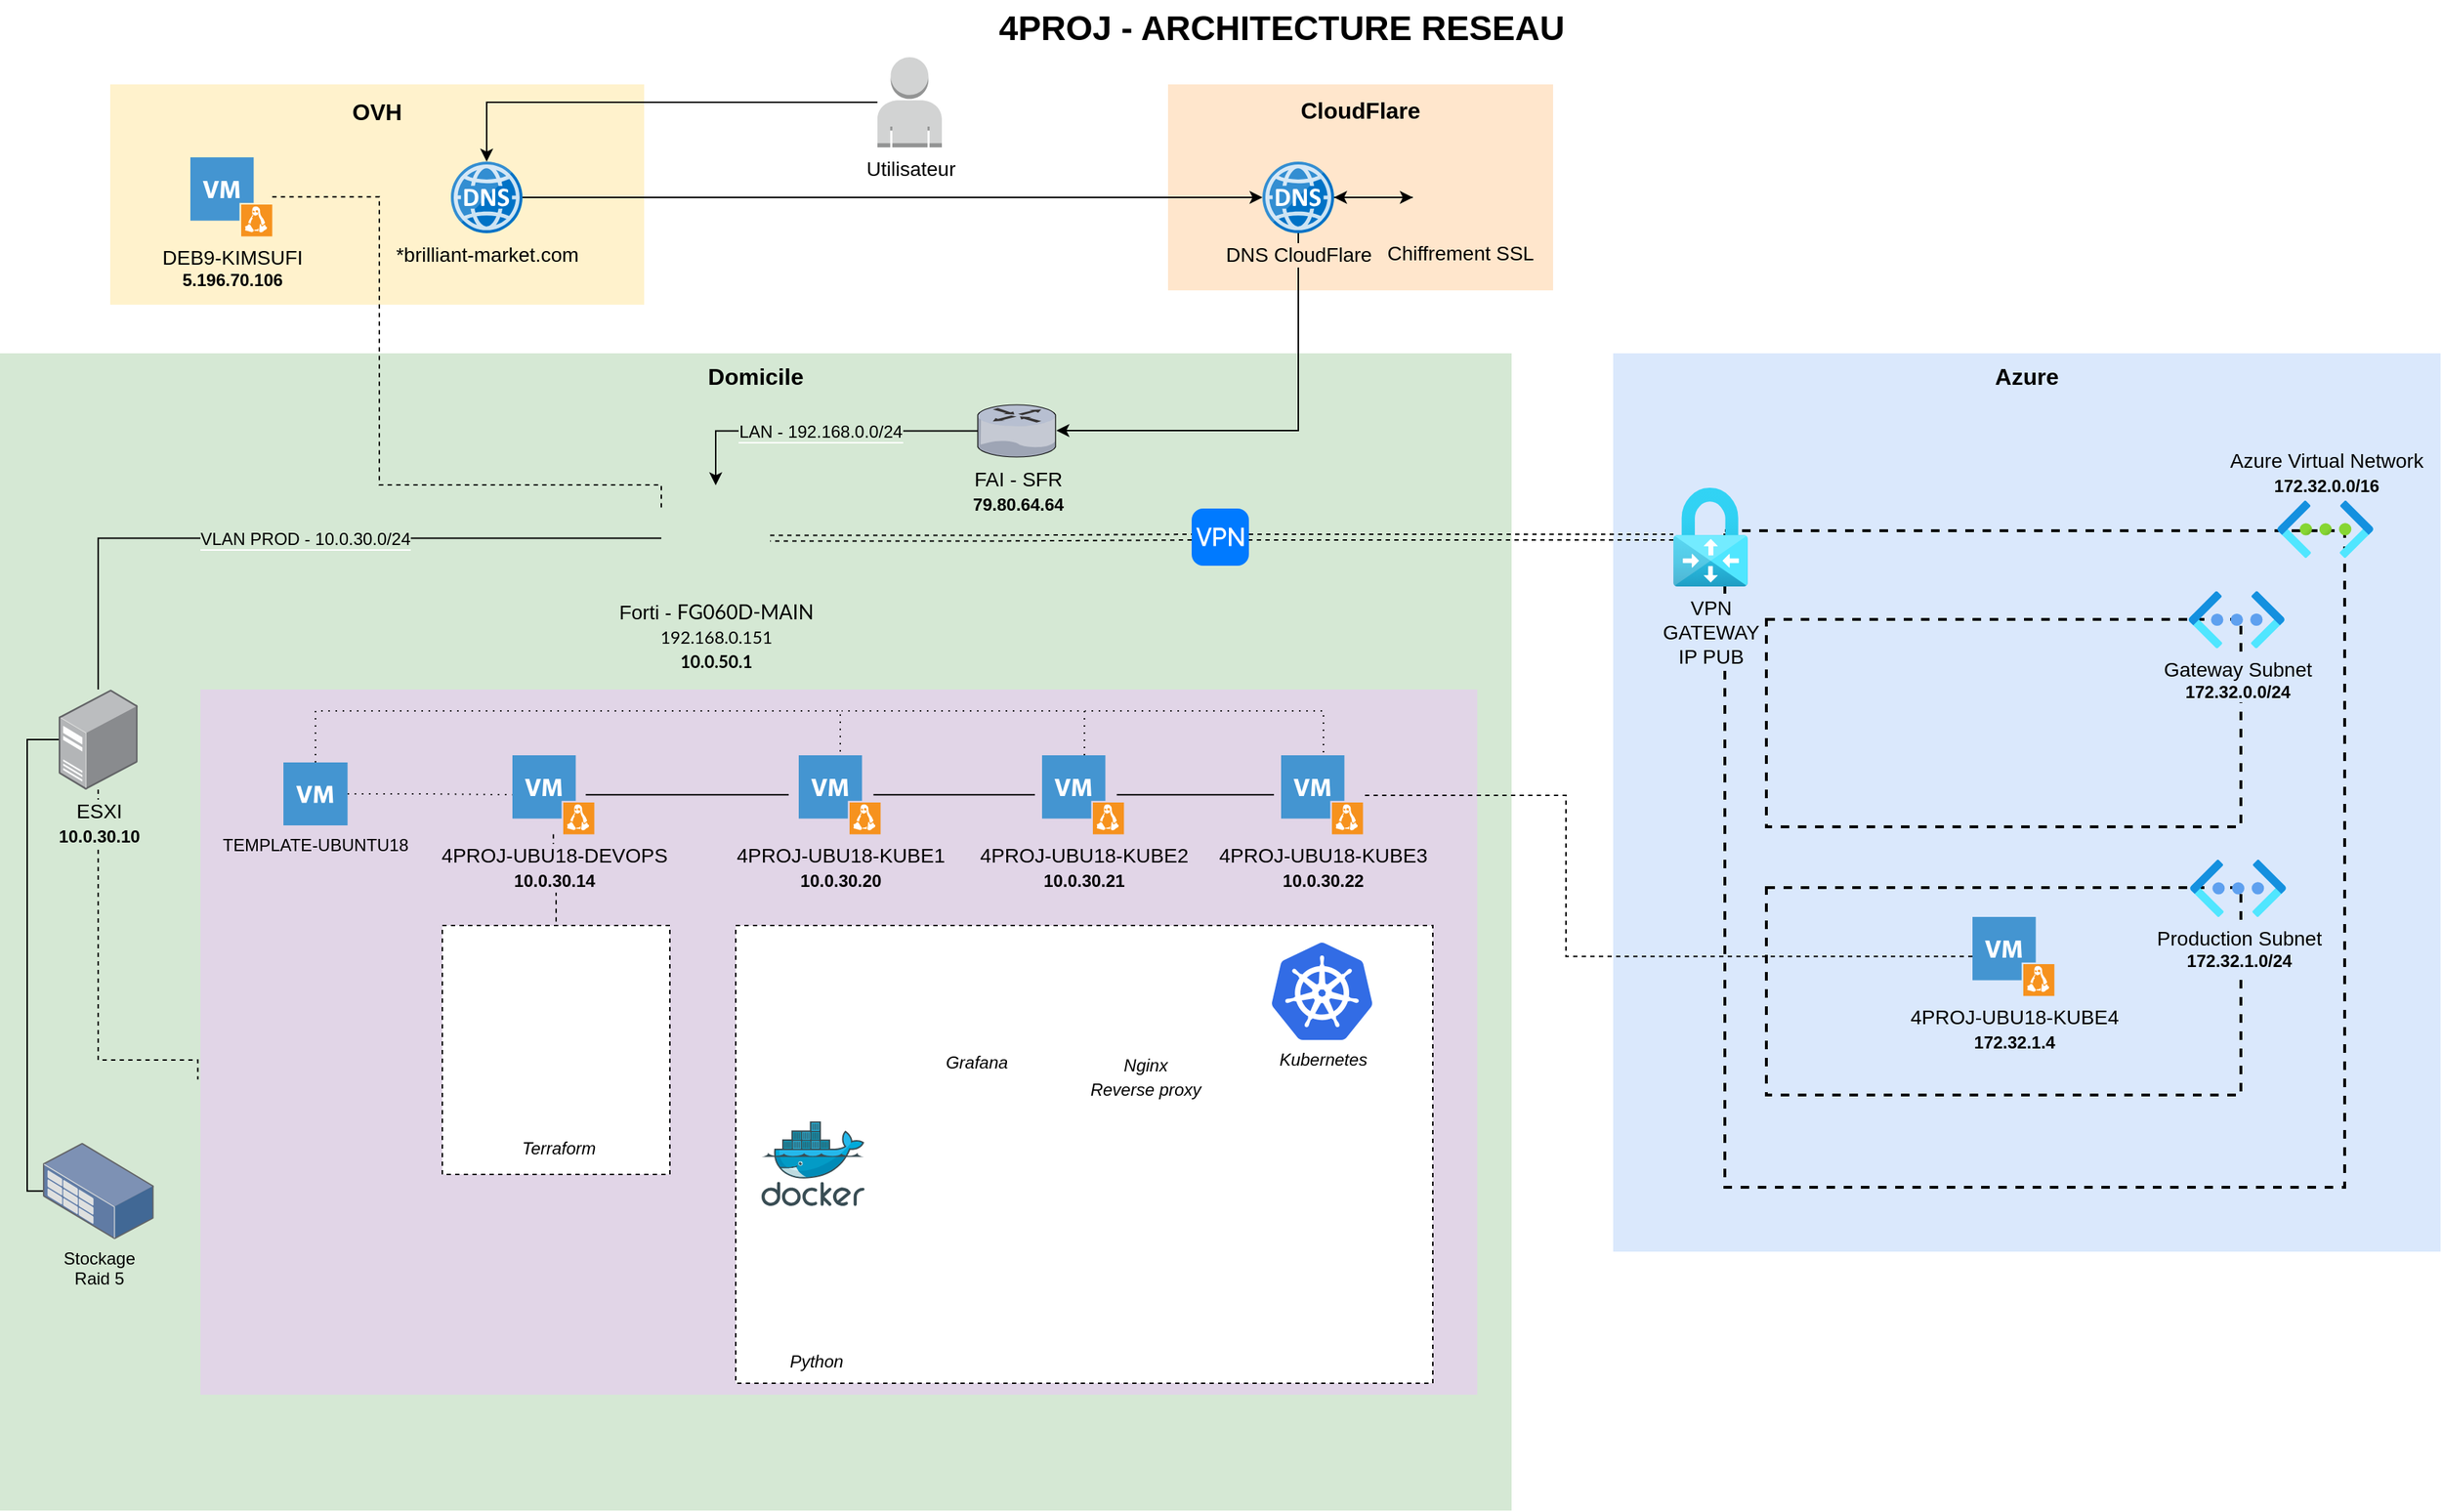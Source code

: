 <mxfile version="14.8.0" type="device"><diagram name="Page-1" id="e3a06f82-3646-2815-327d-82caf3d4e204"><mxGraphModel dx="1422" dy="794" grid="0" gridSize="10" guides="1" tooltips="1" connect="1" arrows="1" fold="1" page="1" pageScale="1.5" pageWidth="1169" pageHeight="826" background="none" math="0" shadow="0"><root><mxCell id="0" style=";html=1;"/><mxCell id="1" style=";html=1;" parent="0"/><mxCell id="6a7d8f32e03d9370-62" value="4PROJ - ARCHITECTURE RESEAU" style="text;strokeColor=none;fillColor=none;html=1;fontSize=24;fontStyle=1;verticalAlign=middle;align=center;" parent="1" vertex="1"><mxGeometry x="499" y="23" width="861" height="40" as="geometry"/></mxCell><mxCell id="nfA1VdVx0ZRQZR4WMcVG-1" value="&lt;b&gt;Azure&lt;/b&gt;" style="whiteSpace=wrap;html=1;fillColor=#dae8fc;verticalAlign=top;strokeColor=none;fontSize=16;" parent="1" vertex="1"><mxGeometry x="1162" y="270" width="578" height="628" as="geometry"/></mxCell><mxCell id="nfA1VdVx0ZRQZR4WMcVG-2" value="&lt;p style=&quot;line-height: 120% ; font-size: 16px&quot;&gt;&lt;b style=&quot;line-height: 70%&quot;&gt;Domicile&lt;/b&gt;&lt;/p&gt;" style="whiteSpace=wrap;html=1;fillColor=#d5e8d4;horizontal=1;verticalAlign=top;strokeColor=none;fontSize=16;labelPosition=center;verticalLabelPosition=middle;align=center;spacingTop=-16;" parent="1" vertex="1"><mxGeometry x="35" y="270" width="1056" height="809" as="geometry"/></mxCell><mxCell id="nfA1VdVx0ZRQZR4WMcVG-3" value="&lt;p style=&quot;line-height: 120% ; font-size: 16px&quot;&gt;&lt;b&gt;OVH&lt;/b&gt;&lt;/p&gt;" style="whiteSpace=wrap;html=1;horizontal=1;verticalAlign=top;fillColor=#fff2cc;strokeColor=none;fontSize=16;spacingTop=-13;" parent="1" vertex="1"><mxGeometry x="112" y="82" width="373" height="154" as="geometry"/></mxCell><mxCell id="nfA1VdVx0ZRQZR4WMcVG-4" value="&lt;p style=&quot;line-height: 120% ; font-size: 16px&quot;&gt;&lt;b&gt;CloudFlare&lt;/b&gt;&lt;/p&gt;" style="whiteSpace=wrap;html=1;horizontal=1;verticalAlign=top;fillColor=#ffe6cc;strokeColor=none;fontSize=16;spacingTop=-14;" parent="1" vertex="1"><mxGeometry x="851" y="82" width="269" height="144" as="geometry"/></mxCell><mxCell id="nfA1VdVx0ZRQZR4WMcVG-12" style="edgeStyle=orthogonalEdgeStyle;rounded=0;orthogonalLoop=1;jettySize=auto;html=1;fontSize=14;" parent="1" source="nfA1VdVx0ZRQZR4WMcVG-6" target="nfA1VdVx0ZRQZR4WMcVG-10" edge="1"><mxGeometry relative="1" as="geometry"/></mxCell><mxCell id="nfA1VdVx0ZRQZR4WMcVG-6" value="*brilliant-market.com" style="aspect=fixed;html=1;points=[];align=center;image;fontSize=14;image=img/lib/mscae/DNS.svg;fillColor=#ffffff;labelBackgroundColor=none;" parent="1" vertex="1"><mxGeometry x="350" y="136" width="50" height="50" as="geometry"/></mxCell><mxCell id="nfA1VdVx0ZRQZR4WMcVG-13" style="edgeStyle=orthogonalEdgeStyle;rounded=0;orthogonalLoop=1;jettySize=auto;html=1;entryX=0;entryY=0.5;entryDx=0;entryDy=0;fontSize=14;" parent="1" source="nfA1VdVx0ZRQZR4WMcVG-10" target="nfA1VdVx0ZRQZR4WMcVG-11" edge="1"><mxGeometry relative="1" as="geometry"/></mxCell><mxCell id="nfA1VdVx0ZRQZR4WMcVG-30" style="edgeStyle=orthogonalEdgeStyle;rounded=0;orthogonalLoop=1;jettySize=auto;html=1;fontSize=14;" parent="1" source="nfA1VdVx0ZRQZR4WMcVG-10" target="nfA1VdVx0ZRQZR4WMcVG-14" edge="1"><mxGeometry relative="1" as="geometry"><Array as="points"><mxPoint x="942" y="324"/></Array></mxGeometry></mxCell><mxCell id="nfA1VdVx0ZRQZR4WMcVG-10" value="DNS CloudFlare" style="aspect=fixed;html=1;points=[];align=center;image;fontSize=14;image=img/lib/mscae/DNS.svg;fillColor=#ffffff;labelBackgroundColor=#FFE6CC;" parent="1" vertex="1"><mxGeometry x="917" y="136" width="50" height="50" as="geometry"/></mxCell><mxCell id="nfA1VdVx0ZRQZR4WMcVG-16" style="edgeStyle=orthogonalEdgeStyle;rounded=0;orthogonalLoop=1;jettySize=auto;html=1;fontSize=14;" parent="1" source="nfA1VdVx0ZRQZR4WMcVG-11" target="nfA1VdVx0ZRQZR4WMcVG-10" edge="1"><mxGeometry relative="1" as="geometry"/></mxCell><mxCell id="nfA1VdVx0ZRQZR4WMcVG-11" value="Chiffrement SSL" style="shape=image;verticalAlign=top;verticalLabelPosition=bottom;labelBackgroundColor=none;imageAspect=0;aspect=fixed;image=https://cdn4.iconfinder.com/data/icons/security-and-protection-35/32/Security_and_Protection_security_protection_ssl_certificate-128.png;fontSize=14;fillColor=#ffffff;html=1;spacing=-7;" parent="1" vertex="1"><mxGeometry x="1022" y="128.5" width="65" height="65" as="geometry"/></mxCell><mxCell id="nfA1VdVx0ZRQZR4WMcVG-21" value="&lt;span style=&quot;background-color: rgb(213 , 232 , 212)&quot;&gt;&lt;font style=&quot;font-size: 12px&quot;&gt;LAN - 192.168.0.0/24&lt;/font&gt;&lt;/span&gt;" style="edgeStyle=orthogonalEdgeStyle;rounded=0;orthogonalLoop=1;jettySize=auto;html=1;fontSize=14;" parent="1" source="nfA1VdVx0ZRQZR4WMcVG-14" target="nfA1VdVx0ZRQZR4WMcVG-20" edge="1"><mxGeometry relative="1" as="geometry"/></mxCell><mxCell id="nfA1VdVx0ZRQZR4WMcVG-14" value="FAI - SFR&lt;br&gt;&lt;font style=&quot;font-size: 12px&quot;&gt;&lt;b&gt;79.80.64.64&lt;/b&gt;&lt;/font&gt;" style="verticalLabelPosition=bottom;aspect=fixed;html=1;verticalAlign=top;strokeColor=none;align=center;outlineConnect=0;shape=mxgraph.citrix.router;labelBackgroundColor=none;fontSize=14;fillColor=#ffffff;fontStyle=0" parent="1" vertex="1"><mxGeometry x="718" y="306" width="55" height="36.5" as="geometry"/></mxCell><mxCell id="nfA1VdVx0ZRQZR4WMcVG-28" value="&lt;span style=&quot;background-color: rgb(213 , 232 , 212)&quot;&gt;&lt;font style=&quot;font-size: 12px&quot;&gt;VLAN PROD - 10.0.30.0/24&lt;/font&gt;&lt;/span&gt;" style="edgeStyle=orthogonalEdgeStyle;rounded=0;orthogonalLoop=1;jettySize=auto;html=1;fontSize=14;endArrow=none;endFill=0;" parent="1" source="nfA1VdVx0ZRQZR4WMcVG-20" target="nfA1VdVx0ZRQZR4WMcVG-27" edge="1"><mxGeometry relative="1" as="geometry"/></mxCell><mxCell id="nfA1VdVx0ZRQZR4WMcVG-84" style="edgeStyle=orthogonalEdgeStyle;rounded=0;orthogonalLoop=1;jettySize=auto;html=1;dashed=1;fontSize=14;endArrow=none;endFill=0;shape=link;startArrow=none;" parent="1" source="JfgHVx0tpBxL2jzJUzF5-5" target="nfA1VdVx0ZRQZR4WMcVG-79" edge="1"><mxGeometry relative="1" as="geometry"/></mxCell><mxCell id="nfA1VdVx0ZRQZR4WMcVG-20" value="&lt;font style=&quot;font-size: 14px&quot;&gt;Forti -&amp;nbsp;&lt;/font&gt;&lt;span style=&quot;font-family: &amp;#34;lato&amp;#34; , &amp;#34;helvetica&amp;#34; , &amp;#34;arial&amp;#34; , sans-serif ; font-size: 12px&quot;&gt;&lt;font style=&quot;font-size: 14px&quot;&gt;FG060D-MAIN&lt;br&gt;&lt;/font&gt;192.168.0.151&lt;br&gt;&lt;b&gt;10.0.50.1&lt;/b&gt;&lt;br&gt;&lt;/span&gt;" style="shape=image;verticalLabelPosition=bottom;verticalAlign=top;imageAspect=0;image=https://www.fortinet.com/content/dam/fortinet/images/icons/icon-form-factor-appliance-grey.svg;labelBackgroundColor=#D5E8D4;fontSize=14;fillColor=#ffffff;html=1;aspect=fixed;" parent="1" vertex="1"><mxGeometry x="497" y="362.25" width="76" height="74" as="geometry"/></mxCell><mxCell id="nfA1VdVx0ZRQZR4WMcVG-78" style="edgeStyle=orthogonalEdgeStyle;rounded=0;orthogonalLoop=1;jettySize=auto;html=1;entryX=-0.002;entryY=0.553;entryDx=0;entryDy=0;entryPerimeter=0;dashed=1;fontSize=14;endArrow=none;endFill=0;startSize=15;" parent="1" source="nfA1VdVx0ZRQZR4WMcVG-27" target="nfA1VdVx0ZRQZR4WMcVG-32" edge="1"><mxGeometry relative="1" as="geometry"><Array as="points"><mxPoint x="104" y="764"/></Array></mxGeometry></mxCell><mxCell id="nfA1VdVx0ZRQZR4WMcVG-27" value="ESXI&lt;br&gt;&lt;font style=&quot;font-size: 12px&quot;&gt;&lt;b&gt;10.0.30.10&lt;/b&gt;&lt;/font&gt;" style="points=[];aspect=fixed;html=1;align=center;shadow=0;dashed=0;image;image=img/lib/allied_telesis/computer_and_terminals/Server_Desktop.svg;labelBackgroundColor=#D5E8D4;fontSize=14;fillColor=#ffffff;" parent="1" vertex="1"><mxGeometry x="76" y="505" width="55.22" height="70" as="geometry"/></mxCell><mxCell id="nfA1VdVx0ZRQZR4WMcVG-32" value="" style="whiteSpace=wrap;html=1;labelBackgroundColor=#D5E8D4;fontSize=14;fillColor=#e1d5e7;verticalAlign=top;strokeColor=none;" parent="1" vertex="1"><mxGeometry x="175" y="505" width="892" height="493" as="geometry"/></mxCell><mxCell id="nfA1VdVx0ZRQZR4WMcVG-47" style="edgeStyle=orthogonalEdgeStyle;rounded=0;orthogonalLoop=1;jettySize=auto;html=1;fontSize=14;endArrow=none;endFill=0;startSize=15;" parent="1" edge="1"><mxGeometry relative="1" as="geometry"><mxPoint x="645.2" y="578.6" as="sourcePoint"/><mxPoint x="758" y="578.6" as="targetPoint"/></mxGeometry></mxCell><mxCell id="nfA1VdVx0ZRQZR4WMcVG-31" value="4PROJ-UBU18-KUBE1&lt;br&gt;&lt;font style=&quot;font-size: 12px&quot;&gt;&lt;b&gt;10.0.30.20&lt;/b&gt;&lt;/font&gt;" style="shadow=0;dashed=0;html=1;strokeColor=none;fillColor=#4495D1;labelPosition=center;verticalLabelPosition=bottom;verticalAlign=top;align=center;outlineConnect=0;shape=mxgraph.veeam.vm_linux;labelBackgroundColor=#E1D5E7;fontSize=14;" parent="1" vertex="1"><mxGeometry x="593" y="551" width="57.2" height="55.2" as="geometry"/></mxCell><mxCell id="nfA1VdVx0ZRQZR4WMcVG-50" style="edgeStyle=orthogonalEdgeStyle;rounded=0;orthogonalLoop=1;jettySize=auto;html=1;fontSize=14;endArrow=none;endFill=0;startSize=15;" parent="1" edge="1"><mxGeometry relative="1" as="geometry"><mxPoint x="815.2" y="578.6" as="sourcePoint"/><mxPoint x="925" y="578.6" as="targetPoint"/></mxGeometry></mxCell><mxCell id="nfA1VdVx0ZRQZR4WMcVG-67" style="edgeStyle=orthogonalEdgeStyle;rounded=0;orthogonalLoop=1;jettySize=auto;html=1;dashed=1;dashPattern=1 4;fontSize=12;endArrow=none;endFill=0;startSize=15;" parent="1" edge="1"><mxGeometry relative="1" as="geometry"><mxPoint x="623" y="520" as="targetPoint"/><mxPoint x="792.6" y="551" as="sourcePoint"/><Array as="points"><mxPoint x="793" y="520"/></Array></mxGeometry></mxCell><mxCell id="nfA1VdVx0ZRQZR4WMcVG-35" value="4PROJ-UBU18-KUBE2&lt;br&gt;&lt;b&gt;&lt;font style=&quot;font-size: 12px&quot;&gt;10.0.30.21&lt;/font&gt;&lt;/b&gt;" style="shadow=0;dashed=0;html=1;strokeColor=none;fillColor=#4495D1;labelPosition=center;verticalLabelPosition=bottom;verticalAlign=top;align=center;outlineConnect=0;shape=mxgraph.veeam.vm_linux;labelBackgroundColor=#E1D5E7;fontSize=14;" parent="1" vertex="1"><mxGeometry x="763" y="551" width="57.2" height="55.2" as="geometry"/></mxCell><mxCell id="nfA1VdVx0ZRQZR4WMcVG-68" style="edgeStyle=orthogonalEdgeStyle;rounded=0;orthogonalLoop=1;jettySize=auto;html=1;dashed=1;dashPattern=1 4;fontSize=12;endArrow=none;endFill=0;startSize=15;" parent="1" edge="1"><mxGeometry relative="1" as="geometry"><mxPoint x="793" y="520" as="targetPoint"/><mxPoint x="959.6" y="549" as="sourcePoint"/><Array as="points"><mxPoint x="960" y="520"/></Array></mxGeometry></mxCell><mxCell id="nfA1VdVx0ZRQZR4WMcVG-36" value="4PROJ-UBU18-KUBE3&lt;br&gt;&lt;font style=&quot;font-size: 12px&quot;&gt;&lt;b&gt;10.0.30.22&lt;/b&gt;&lt;/font&gt;" style="shadow=0;dashed=0;html=1;strokeColor=none;fillColor=#4495D1;labelPosition=center;verticalLabelPosition=bottom;verticalAlign=top;align=center;outlineConnect=0;shape=mxgraph.veeam.vm_linux;labelBackgroundColor=#E1D5E7;fontSize=14;" parent="1" vertex="1"><mxGeometry x="930" y="551" width="57.2" height="55.2" as="geometry"/></mxCell><mxCell id="nfA1VdVx0ZRQZR4WMcVG-38" value="" style="whiteSpace=wrap;html=1;labelBackgroundColor=#E1D5E7;fontSize=14;verticalAlign=top;fillColor=#FFFFFF;dashed=1;" parent="1" vertex="1"><mxGeometry x="344" y="670" width="159" height="174" as="geometry"/></mxCell><mxCell id="nfA1VdVx0ZRQZR4WMcVG-41" style="edgeStyle=orthogonalEdgeStyle;rounded=0;orthogonalLoop=1;jettySize=auto;html=1;dashed=1;fontSize=14;endArrow=none;endFill=0;" parent="1" source="nfA1VdVx0ZRQZR4WMcVG-37" target="nfA1VdVx0ZRQZR4WMcVG-38" edge="1"><mxGeometry relative="1" as="geometry"/></mxCell><mxCell id="nfA1VdVx0ZRQZR4WMcVG-49" style="edgeStyle=orthogonalEdgeStyle;rounded=0;orthogonalLoop=1;jettySize=auto;html=1;fontSize=14;endArrow=none;endFill=0;startSize=15;" parent="1" edge="1"><mxGeometry relative="1" as="geometry"><mxPoint x="444.2" y="578.6" as="sourcePoint"/><mxPoint x="586" y="578.6" as="targetPoint"/></mxGeometry></mxCell><mxCell id="nfA1VdVx0ZRQZR4WMcVG-37" value="4PROJ-UBU18-DEVOPS&lt;br&gt;&lt;font style=&quot;font-size: 12px&quot;&gt;&lt;b&gt;10.0.30.14&lt;/b&gt;&lt;/font&gt;" style="shadow=0;dashed=0;html=1;strokeColor=none;fillColor=#4495D1;labelPosition=center;verticalLabelPosition=bottom;verticalAlign=top;align=center;outlineConnect=0;shape=mxgraph.veeam.vm_linux;labelBackgroundColor=#E1D5E7;fontSize=14;" parent="1" vertex="1"><mxGeometry x="393" y="551" width="57.2" height="55.2" as="geometry"/></mxCell><mxCell id="nfA1VdVx0ZRQZR4WMcVG-39" value="" style="shape=image;verticalLabelPosition=bottom;verticalAlign=top;imageAspect=0;image=https://upload.wikimedia.org/wikipedia/commons/thumb/2/24/Ansible_logo.svg/1200px-Ansible_logo.svg.png;labelBackgroundColor=#7CA3DB;fontSize=14;fillColor=#7CA3DB;html=1;aspect=fixed;" parent="1" vertex="1"><mxGeometry x="363" y="682" width="40.65" height="50" as="geometry"/></mxCell><mxCell id="nfA1VdVx0ZRQZR4WMcVG-40" value="" style="shape=image;html=1;verticalAlign=top;verticalLabelPosition=bottom;labelBackgroundColor=#ffffff;imageAspect=0;aspect=fixed;image=https://cdn4.iconfinder.com/data/icons/logos-and-brands-1/512/141_Git_logo_logos-128.png;fontFamily=Helvetica;fontSize=14;fontColor=#000000;align=center;strokeColor=#000000;fillColor=#7CA3DB;" parent="1" vertex="1"><mxGeometry x="440" y="679" width="52" height="52" as="geometry"/></mxCell><mxCell id="nfA1VdVx0ZRQZR4WMcVG-43" value="Terraform" style="shape=image;verticalLabelPosition=bottom;verticalAlign=top;imageAspect=0;image=https://www.ambient-it.net/wp-content/uploads/2019/08/og-image-8b3e4f7d.png;dashed=1;labelBackgroundColor=none;fontSize=12;fillColor=#FFFFFF;html=1;aspect=fixed;fontStyle=2" parent="1" vertex="1"><mxGeometry x="391.61" y="753" width="67.43" height="59" as="geometry"/></mxCell><mxCell id="nfA1VdVx0ZRQZR4WMcVG-52" value="" style="whiteSpace=wrap;html=1;labelBackgroundColor=#E1D5E7;fontSize=14;verticalAlign=top;fillColor=#FFFFFF;dashed=1;" parent="1" vertex="1"><mxGeometry x="549" y="670" width="487" height="320" as="geometry"/></mxCell><mxCell id="nfA1VdVx0ZRQZR4WMcVG-53" value="" style="shape=image;html=1;verticalAlign=top;verticalLabelPosition=bottom;labelBackgroundColor=#ffffff;imageAspect=0;image=https://cdn4.iconfinder.com/data/icons/logos-3/512/mongodb-2-128.png;dashed=1;fontSize=14;fillColor=#FFFFFF;" parent="1" vertex="1"><mxGeometry x="567" y="708" width="95" height="36" as="geometry"/></mxCell><mxCell id="nfA1VdVx0ZRQZR4WMcVG-54" value="&lt;font style=&quot;font-size: 12px&quot;&gt;&lt;i&gt;Nginx&lt;br&gt;Reverse proxy&lt;/i&gt;&lt;/font&gt;" style="shape=image;html=1;verticalAlign=top;verticalLabelPosition=bottom;labelBackgroundColor=#ffffff;imageAspect=0;aspect=fixed;image=https://cdn4.iconfinder.com/data/icons/logos-brands-5/24/nginx-128.png;dashed=1;fontSize=14;fillColor=#FFFFFF;" parent="1" vertex="1"><mxGeometry x="801.5" y="685.5" width="66" height="66" as="geometry"/></mxCell><mxCell id="nfA1VdVx0ZRQZR4WMcVG-55" value="&lt;i&gt;&lt;font style=&quot;font-size: 12px&quot;&gt;Grafana&lt;/font&gt;&lt;/i&gt;" style="shape=image;html=1;verticalAlign=top;verticalLabelPosition=bottom;labelBackgroundColor=#ffffff;imageAspect=0;aspect=fixed;image=https://cdn4.iconfinder.com/data/icons/logos-brands-5/24/grafana-128.png;dashed=1;fontSize=14;fillColor=#FFFFFF;" parent="1" vertex="1"><mxGeometry x="685" y="687" width="63" height="63" as="geometry"/></mxCell><mxCell id="nfA1VdVx0ZRQZR4WMcVG-56" value="Kubernetes" style="aspect=fixed;html=1;points=[];align=center;image;fontSize=12;image=img/lib/mscae/Kubernetes.svg;dashed=1;labelBackgroundColor=none;fillColor=#FFFFFF;fontStyle=2" parent="1" vertex="1"><mxGeometry x="923.18" y="682" width="70.84" height="68" as="geometry"/></mxCell><mxCell id="nfA1VdVx0ZRQZR4WMcVG-57" value="" style="aspect=fixed;html=1;points=[];align=center;image;fontSize=12;image=img/lib/mscae/Docker.svg;dashed=1;labelBackgroundColor=none;fillColor=#FFFFFF;" parent="1" vertex="1"><mxGeometry x="567" y="807" width="71.95" height="59" as="geometry"/></mxCell><mxCell id="nfA1VdVx0ZRQZR4WMcVG-60" value="" style="shape=image;html=1;verticalAlign=top;verticalLabelPosition=bottom;labelBackgroundColor=#ffffff;imageAspect=0;aspect=fixed;image=https://cdn4.iconfinder.com/data/icons/logos-and-brands-1/512/141_Git_logo_logos-128.png;dashed=1;fontSize=14;fillColor=#FFFFFF;" parent="1" vertex="1"><mxGeometry x="685" y="803" width="63" height="63" as="geometry"/></mxCell><mxCell id="nfA1VdVx0ZRQZR4WMcVG-61" value="" style="shape=image;html=1;verticalAlign=top;verticalLabelPosition=bottom;labelBackgroundColor=#ffffff;imageAspect=0;aspect=fixed;image=https://cdn0.iconfinder.com/data/icons/logos-brands-in-colors/128/react-128.png;dashed=1;fontSize=14;fillColor=#FFFFFF;" parent="1" vertex="1"><mxGeometry x="795" y="800" width="79" height="79" as="geometry"/></mxCell><mxCell id="nfA1VdVx0ZRQZR4WMcVG-64" style="edgeStyle=orthogonalEdgeStyle;rounded=0;orthogonalLoop=1;jettySize=auto;html=1;fontSize=12;endArrow=none;endFill=0;startSize=15;dashed=1;dashPattern=1 4;" parent="1" source="nfA1VdVx0ZRQZR4WMcVG-62" target="nfA1VdVx0ZRQZR4WMcVG-37" edge="1"><mxGeometry relative="1" as="geometry"/></mxCell><mxCell id="nfA1VdVx0ZRQZR4WMcVG-66" style="edgeStyle=orthogonalEdgeStyle;rounded=0;orthogonalLoop=1;jettySize=auto;html=1;dashed=1;dashPattern=1 4;fontSize=12;endArrow=none;endFill=0;startSize=15;" parent="1" source="nfA1VdVx0ZRQZR4WMcVG-62" target="nfA1VdVx0ZRQZR4WMcVG-31" edge="1"><mxGeometry relative="1" as="geometry"><Array as="points"><mxPoint x="255" y="520"/><mxPoint x="622" y="520"/></Array></mxGeometry></mxCell><mxCell id="nfA1VdVx0ZRQZR4WMcVG-62" value="&lt;font style=&quot;font-size: 12px&quot;&gt;TEMPLATE-UBUNTU18&lt;/font&gt;" style="shadow=0;dashed=0;html=1;strokeColor=none;fillColor=#4495D1;labelPosition=center;verticalLabelPosition=bottom;verticalAlign=top;align=center;outlineConnect=0;shape=mxgraph.veeam.2d.virtual_machine;labelBackgroundColor=none;fontSize=12;" parent="1" vertex="1"><mxGeometry x="233" y="556" width="44.8" height="44" as="geometry"/></mxCell><mxCell id="nfA1VdVx0ZRQZR4WMcVG-71" style="edgeStyle=orthogonalEdgeStyle;rounded=0;orthogonalLoop=1;jettySize=auto;html=1;dashed=1;fontSize=12;endArrow=none;endFill=0;startSize=15;entryX=0;entryY=0.25;entryDx=0;entryDy=0;" parent="1" source="nfA1VdVx0ZRQZR4WMcVG-69" target="nfA1VdVx0ZRQZR4WMcVG-20" edge="1"><mxGeometry relative="1" as="geometry"><Array as="points"><mxPoint x="300" y="161"/><mxPoint x="300" y="362"/><mxPoint x="497" y="362"/></Array></mxGeometry></mxCell><mxCell id="nfA1VdVx0ZRQZR4WMcVG-69" value="&lt;font&gt;&lt;span style=&quot;font-size: 14px&quot;&gt;DEB9-KIMSUFI&lt;/span&gt;&lt;br&gt;&lt;font style=&quot;font-size: 12px&quot;&gt;&lt;b&gt;5.196.70.106&lt;/b&gt;&lt;/font&gt;&lt;br&gt;&lt;/font&gt;" style="shadow=0;dashed=0;html=1;strokeColor=none;fillColor=#4495D1;labelPosition=center;verticalLabelPosition=bottom;verticalAlign=top;align=center;outlineConnect=0;shape=mxgraph.veeam.vm_linux;labelBackgroundColor=#FFF2CC;fontSize=12;" parent="1" vertex="1"><mxGeometry x="168" y="133" width="57.2" height="55.2" as="geometry"/></mxCell><mxCell id="nfA1VdVx0ZRQZR4WMcVG-73" value="" style="shape=image;verticalLabelPosition=bottom;verticalAlign=top;imageAspect=0;image=https://upload.wikimedia.org/wikipedia/commons/thumb/2/24/Ansible_logo.svg/1200px-Ansible_logo.svg.png;labelBackgroundColor=#7CA3DB;fontSize=14;fillColor=#7CA3DB;html=1;aspect=fixed;" parent="1" vertex="1"><mxGeometry x="926" y="792.84" width="68.02" height="83.66" as="geometry"/></mxCell><mxCell id="nfA1VdVx0ZRQZR4WMcVG-74" value="" style="whiteSpace=wrap;html=1;dashed=1;labelBackgroundColor=#FFF2CC;fontSize=16;verticalAlign=top;fillColor=none;strokeWidth=2;" parent="1" vertex="1"><mxGeometry x="1240" y="394" width="433" height="459" as="geometry"/></mxCell><mxCell id="nfA1VdVx0ZRQZR4WMcVG-75" value="&lt;font&gt;Azure Virtual Network&lt;br&gt;&lt;b&gt;&lt;font style=&quot;font-size: 12px&quot;&gt;172.32.0.0/16&lt;/font&gt;&lt;/b&gt;&lt;br&gt;&lt;/font&gt;" style="aspect=fixed;html=1;points=[];align=center;image;fontSize=14;image=img/lib/azure2/networking/Virtual_Networks.svg;dashed=1;labelBackgroundColor=none;strokeWidth=2;fillColor=none;labelPosition=center;verticalLabelPosition=top;verticalAlign=bottom;" parent="1" vertex="1"><mxGeometry x="1626" y="373" width="67" height="40" as="geometry"/></mxCell><mxCell id="nfA1VdVx0ZRQZR4WMcVG-77" value="" style="rounded=0;whiteSpace=wrap;html=1;dashed=1;labelBackgroundColor=none;fontSize=14;strokeWidth=2;fillColor=none;verticalAlign=top;" parent="1" vertex="1"><mxGeometry x="1269" y="456" width="331.5" height="145" as="geometry"/></mxCell><mxCell id="nfA1VdVx0ZRQZR4WMcVG-79" value="&lt;font style=&quot;font-size: 14px&quot;&gt;VPN&lt;br&gt;GATEWAY&lt;br&gt;IP PUB&lt;br&gt;&lt;/font&gt;" style="aspect=fixed;html=1;points=[];align=center;image;fontSize=12;image=img/lib/azure2/networking/Virtual_Network_Gateways.svg;dashed=1;labelBackgroundColor=#DAE8FC;strokeWidth=2;fillColor=none;" parent="1" vertex="1"><mxGeometry x="1204" y="364" width="52" height="69" as="geometry"/></mxCell><mxCell id="nfA1VdVx0ZRQZR4WMcVG-81" value="" style="rounded=0;whiteSpace=wrap;html=1;dashed=1;labelBackgroundColor=none;fontSize=14;strokeWidth=2;fillColor=none;verticalAlign=top;" parent="1" vertex="1"><mxGeometry x="1269" y="643.5" width="331.5" height="145" as="geometry"/></mxCell><mxCell id="nfA1VdVx0ZRQZR4WMcVG-82" value="&lt;font&gt;&lt;span style=&quot;font-size: 14px&quot;&gt;Gateway Subnet&lt;/span&gt;&lt;br&gt;&lt;b&gt;&lt;font style=&quot;font-size: 12px&quot;&gt;172.32.0.0/24&lt;/font&gt;&lt;/b&gt;&lt;br&gt;&lt;/font&gt;" style="aspect=fixed;html=1;points=[];align=center;image;fontSize=12;image=img/lib/azure2/networking/Virtual_Networks_Classic.svg;dashed=1;labelBackgroundColor=#DAE8FC;strokeWidth=2;fillColor=none;" parent="1" vertex="1"><mxGeometry x="1564" y="436.25" width="67" height="40" as="geometry"/></mxCell><mxCell id="nfA1VdVx0ZRQZR4WMcVG-76" value="&lt;font&gt;&lt;span style=&quot;font-size: 14px&quot;&gt;Production Subnet&lt;/span&gt;&lt;br&gt;&lt;b&gt;&lt;font style=&quot;font-size: 12px&quot;&gt;172.32.1.0/24&lt;/font&gt;&lt;/b&gt;&lt;br&gt;&lt;/font&gt;" style="aspect=fixed;html=1;points=[];align=center;image;fontSize=12;image=img/lib/azure2/networking/Virtual_Networks_Classic.svg;dashed=1;labelBackgroundColor=#DAE8FC;strokeWidth=2;fillColor=none;" parent="1" vertex="1"><mxGeometry x="1565" y="624" width="67" height="40" as="geometry"/></mxCell><mxCell id="nfA1VdVx0ZRQZR4WMcVG-86" style="edgeStyle=orthogonalEdgeStyle;rounded=0;orthogonalLoop=1;jettySize=auto;html=1;dashed=1;fontSize=14;endArrow=none;endFill=0;startSize=15;" parent="1" source="nfA1VdVx0ZRQZR4WMcVG-85" target="nfA1VdVx0ZRQZR4WMcVG-36" edge="1"><mxGeometry relative="1" as="geometry"><Array as="points"><mxPoint x="1129" y="692"/><mxPoint x="1129" y="579"/></Array></mxGeometry></mxCell><mxCell id="nfA1VdVx0ZRQZR4WMcVG-85" value="4PROJ-UBU18-KUBE4&lt;br&gt;&lt;span style=&quot;font-size: 12px&quot;&gt;&lt;b&gt;172.32.1.4&lt;/b&gt;&lt;/span&gt;" style="shadow=0;dashed=0;html=1;strokeColor=none;fillColor=#4495D1;labelPosition=center;verticalLabelPosition=bottom;verticalAlign=top;align=center;outlineConnect=0;shape=mxgraph.veeam.vm_linux;labelBackgroundColor=#DAE8FC;fontSize=14;" parent="1" vertex="1"><mxGeometry x="1413" y="664" width="57.2" height="55.2" as="geometry"/></mxCell><mxCell id="nfA1VdVx0ZRQZR4WMcVG-88" style="edgeStyle=orthogonalEdgeStyle;rounded=0;orthogonalLoop=1;jettySize=auto;html=1;fontSize=14;endArrow=classic;endFill=1;startSize=15;" parent="1" source="nfA1VdVx0ZRQZR4WMcVG-87" target="nfA1VdVx0ZRQZR4WMcVG-6" edge="1"><mxGeometry relative="1" as="geometry"/></mxCell><mxCell id="nfA1VdVx0ZRQZR4WMcVG-87" value="Utilisateur" style="outlineConnect=0;dashed=0;verticalLabelPosition=bottom;verticalAlign=top;align=center;html=1;shape=mxgraph.aws3.user;fillColor=#D2D3D3;gradientColor=none;labelBackgroundColor=none;fontSize=14;strokeWidth=2;" parent="1" vertex="1"><mxGeometry x="648" y="63" width="45" height="63" as="geometry"/></mxCell><mxCell id="JfgHVx0tpBxL2jzJUzF5-5" value="" style="html=1;strokeWidth=1;shadow=0;dashed=0;shape=mxgraph.ios7.misc.vpn;fillColor=#007AFF;strokeColor=none;buttonText=;strokeColor2=#222222;fontColor=#222222;fontSize=8;verticalLabelPosition=bottom;verticalAlign=top;align=center;aspect=fixed;" parent="1" vertex="1"><mxGeometry x="867.5" y="378.5" width="40" height="40" as="geometry"/></mxCell><mxCell id="JfgHVx0tpBxL2jzJUzF5-6" value="" style="edgeStyle=orthogonalEdgeStyle;rounded=0;orthogonalLoop=1;jettySize=auto;html=1;dashed=1;fontSize=14;endArrow=none;endFill=0;shape=link;" parent="1" source="nfA1VdVx0ZRQZR4WMcVG-20" target="JfgHVx0tpBxL2jzJUzF5-5" edge="1"><mxGeometry relative="1" as="geometry"><mxPoint x="573" y="399.3" as="sourcePoint"/><mxPoint x="1204" y="398.5" as="targetPoint"/></mxGeometry></mxCell><mxCell id="JfgHVx0tpBxL2jzJUzF5-10" style="edgeStyle=orthogonalEdgeStyle;rounded=0;orthogonalLoop=1;jettySize=auto;html=1;endArrow=none;endFill=0;" parent="1" source="JfgHVx0tpBxL2jzJUzF5-9" target="nfA1VdVx0ZRQZR4WMcVG-27" edge="1"><mxGeometry relative="1" as="geometry"><Array as="points"><mxPoint x="54" y="855.6"/><mxPoint x="54" y="540"/></Array></mxGeometry></mxCell><mxCell id="JfgHVx0tpBxL2jzJUzF5-9" value="Stockage&lt;br&gt;Raid 5" style="points=[];aspect=fixed;html=1;align=center;shadow=0;dashed=0;image;image=img/lib/allied_telesis/storage/Datacenter_Server_Rack_Storage_Unit_Small.svg;labelBackgroundColor=none;" parent="1" vertex="1"><mxGeometry x="65" y="822" width="77.4" height="67.2" as="geometry"/></mxCell><mxCell id="5iu4gCgciVFP_isM8Jvi-1" value="&lt;i&gt;Python&lt;/i&gt;" style="shape=image;html=1;verticalAlign=top;verticalLabelPosition=bottom;labelBackgroundColor=#ffffff;imageAspect=0;aspect=fixed;image=https://cdn3.iconfinder.com/data/icons/logos-and-brands-adobe/512/267_Python-128.png" vertex="1" parent="1"><mxGeometry x="568" y="886.53" width="74.47" height="74.47" as="geometry"/></mxCell></root></mxGraphModel></diagram></mxfile>